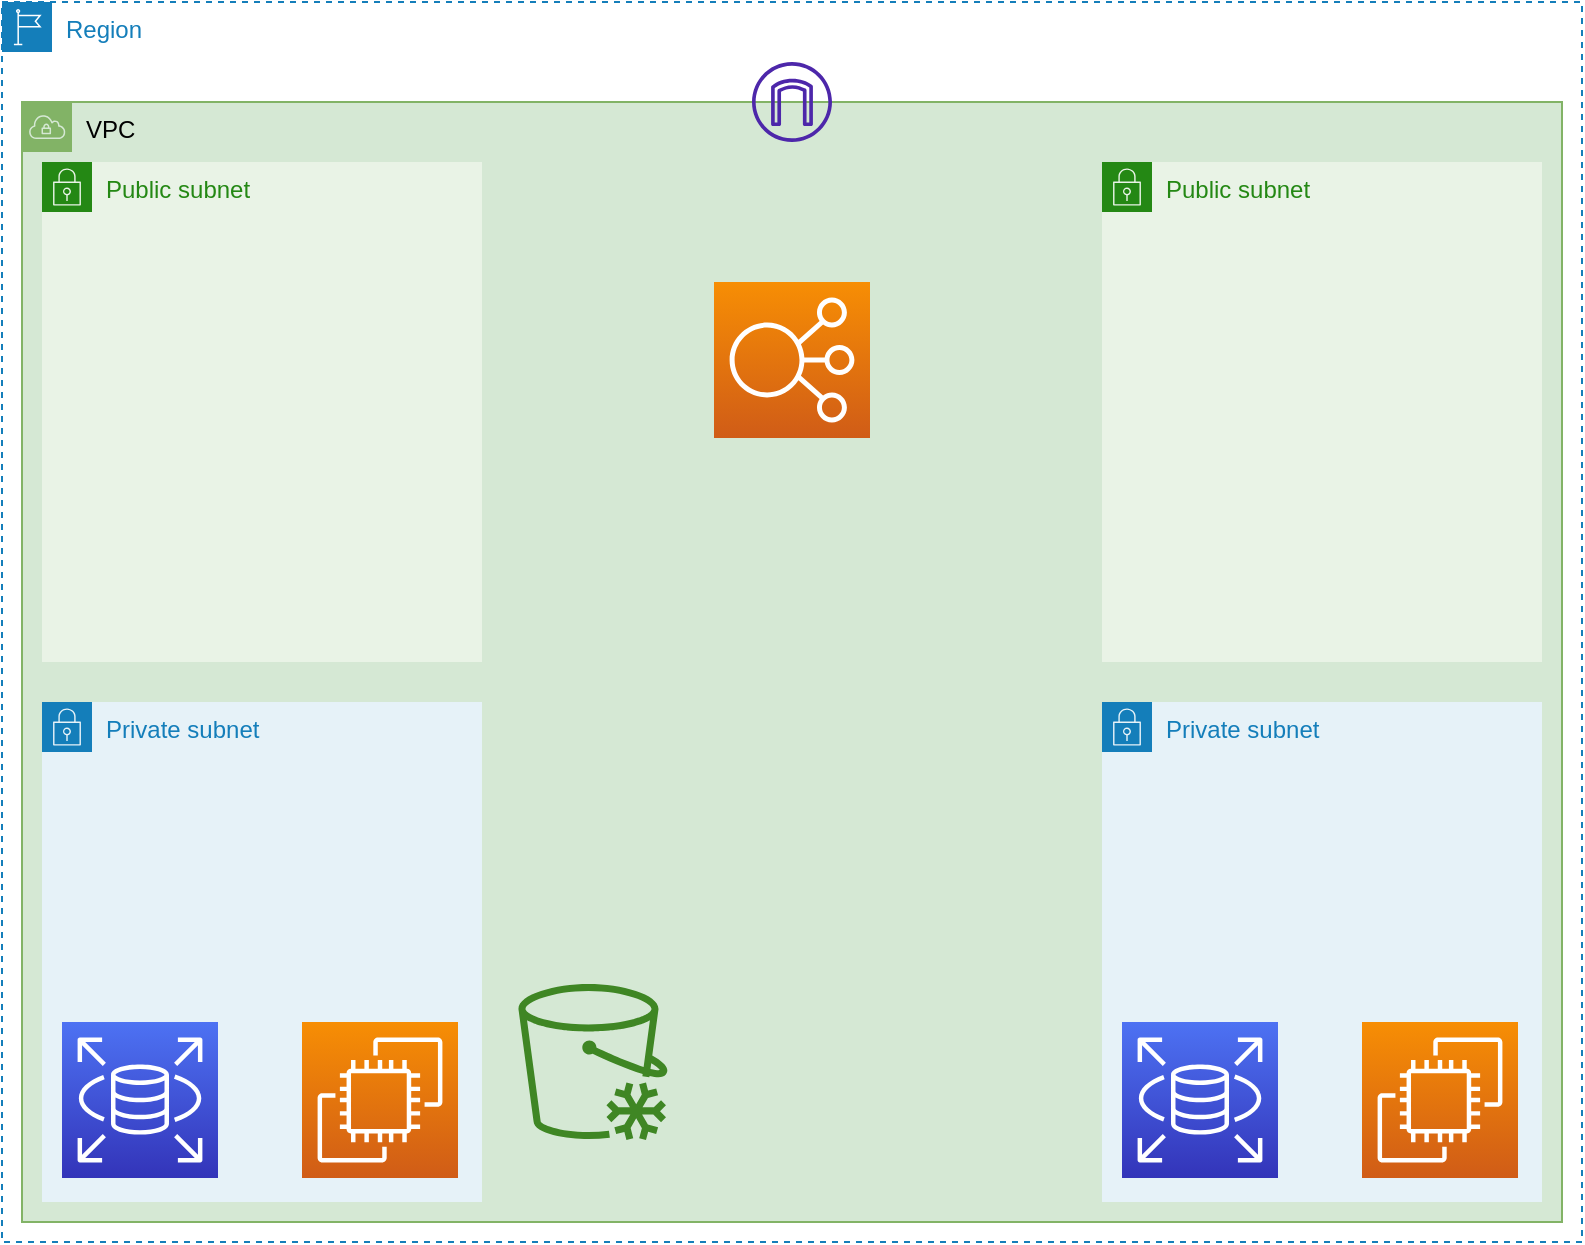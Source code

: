 <mxfile version="17.4.6" type="github">
  <diagram id="zwI81vxztdY5gV2N3vM5" name="Page-1">
    <mxGraphModel dx="1358" dy="719" grid="1" gridSize="10" guides="1" tooltips="1" connect="1" arrows="1" fold="1" page="1" pageScale="1" pageWidth="850" pageHeight="1100" math="0" shadow="0">
      <root>
        <mxCell id="0" />
        <mxCell id="1" parent="0" />
        <mxCell id="OwTFDTle-X6B8ao1zENb-11" value="Region" style="points=[[0,0],[0.25,0],[0.5,0],[0.75,0],[1,0],[1,0.25],[1,0.5],[1,0.75],[1,1],[0.75,1],[0.5,1],[0.25,1],[0,1],[0,0.75],[0,0.5],[0,0.25]];outlineConnect=0;gradientColor=none;html=1;whiteSpace=wrap;fontSize=12;fontStyle=0;container=1;pointerEvents=0;collapsible=0;recursiveResize=0;shape=mxgraph.aws4.group;grIcon=mxgraph.aws4.group_region;strokeColor=#147EBA;fillColor=none;verticalAlign=top;align=left;spacingLeft=30;fontColor=#147EBA;dashed=1;" vertex="1" parent="1">
          <mxGeometry x="130" y="20" width="790" height="620" as="geometry" />
        </mxCell>
        <mxCell id="OwTFDTle-X6B8ao1zENb-10" value="VPC" style="points=[[0,0],[0.25,0],[0.5,0],[0.75,0],[1,0],[1,0.25],[1,0.5],[1,0.75],[1,1],[0.75,1],[0.5,1],[0.25,1],[0,1],[0,0.75],[0,0.5],[0,0.25]];outlineConnect=0;html=1;whiteSpace=wrap;fontSize=12;fontStyle=0;container=1;pointerEvents=0;collapsible=0;recursiveResize=0;shape=mxgraph.aws4.group;grIcon=mxgraph.aws4.group_vpc;strokeColor=#82b366;fillColor=#d5e8d4;verticalAlign=top;align=left;spacingLeft=30;dashed=0;" vertex="1" parent="OwTFDTle-X6B8ao1zENb-11">
          <mxGeometry x="10" y="50" width="770" height="560" as="geometry" />
        </mxCell>
        <mxCell id="OwTFDTle-X6B8ao1zENb-28" value="Private subnet" style="points=[[0,0],[0.25,0],[0.5,0],[0.75,0],[1,0],[1,0.25],[1,0.5],[1,0.75],[1,1],[0.75,1],[0.5,1],[0.25,1],[0,1],[0,0.75],[0,0.5],[0,0.25]];outlineConnect=0;gradientColor=none;html=1;whiteSpace=wrap;fontSize=12;fontStyle=0;container=1;pointerEvents=0;collapsible=0;recursiveResize=0;shape=mxgraph.aws4.group;grIcon=mxgraph.aws4.group_security_group;grStroke=0;strokeColor=#147EBA;fillColor=#E6F2F8;verticalAlign=top;align=left;spacingLeft=30;fontColor=#147EBA;dashed=0;" vertex="1" parent="OwTFDTle-X6B8ao1zENb-10">
          <mxGeometry x="10" y="300" width="220" height="250" as="geometry" />
        </mxCell>
        <mxCell id="OwTFDTle-X6B8ao1zENb-4" value="" style="sketch=0;points=[[0,0,0],[0.25,0,0],[0.5,0,0],[0.75,0,0],[1,0,0],[0,1,0],[0.25,1,0],[0.5,1,0],[0.75,1,0],[1,1,0],[0,0.25,0],[0,0.5,0],[0,0.75,0],[1,0.25,0],[1,0.5,0],[1,0.75,0]];outlineConnect=0;fontColor=#232F3E;gradientColor=#4D72F3;gradientDirection=north;fillColor=#3334B9;strokeColor=#ffffff;dashed=0;verticalLabelPosition=bottom;verticalAlign=top;align=center;html=1;fontSize=12;fontStyle=0;aspect=fixed;shape=mxgraph.aws4.resourceIcon;resIcon=mxgraph.aws4.rds;" vertex="1" parent="OwTFDTle-X6B8ao1zENb-28">
          <mxGeometry x="10" y="160" width="78" height="78" as="geometry" />
        </mxCell>
        <mxCell id="OwTFDTle-X6B8ao1zENb-30" value="" style="sketch=0;points=[[0,0,0],[0.25,0,0],[0.5,0,0],[0.75,0,0],[1,0,0],[0,1,0],[0.25,1,0],[0.5,1,0],[0.75,1,0],[1,1,0],[0,0.25,0],[0,0.5,0],[0,0.75,0],[1,0.25,0],[1,0.5,0],[1,0.75,0]];outlineConnect=0;fontColor=#232F3E;gradientColor=#F78E04;gradientDirection=north;fillColor=#D05C17;strokeColor=#ffffff;dashed=0;verticalLabelPosition=bottom;verticalAlign=top;align=center;html=1;fontSize=12;fontStyle=0;aspect=fixed;shape=mxgraph.aws4.resourceIcon;resIcon=mxgraph.aws4.ec2;" vertex="1" parent="OwTFDTle-X6B8ao1zENb-28">
          <mxGeometry x="130" y="160" width="78" height="78" as="geometry" />
        </mxCell>
        <mxCell id="OwTFDTle-X6B8ao1zENb-37" value="Public subnet" style="points=[[0,0],[0.25,0],[0.5,0],[0.75,0],[1,0],[1,0.25],[1,0.5],[1,0.75],[1,1],[0.75,1],[0.5,1],[0.25,1],[0,1],[0,0.75],[0,0.5],[0,0.25]];outlineConnect=0;gradientColor=none;html=1;whiteSpace=wrap;fontSize=12;fontStyle=0;container=1;pointerEvents=0;collapsible=0;recursiveResize=0;shape=mxgraph.aws4.group;grIcon=mxgraph.aws4.group_security_group;grStroke=0;strokeColor=#248814;fillColor=#E9F3E6;verticalAlign=top;align=left;spacingLeft=30;fontColor=#248814;dashed=0;" vertex="1" parent="OwTFDTle-X6B8ao1zENb-10">
          <mxGeometry x="540" y="30" width="220" height="250" as="geometry" />
        </mxCell>
        <mxCell id="OwTFDTle-X6B8ao1zENb-40" value="Private subnet" style="points=[[0,0],[0.25,0],[0.5,0],[0.75,0],[1,0],[1,0.25],[1,0.5],[1,0.75],[1,1],[0.75,1],[0.5,1],[0.25,1],[0,1],[0,0.75],[0,0.5],[0,0.25]];outlineConnect=0;gradientColor=none;html=1;whiteSpace=wrap;fontSize=12;fontStyle=0;container=1;pointerEvents=0;collapsible=0;recursiveResize=0;shape=mxgraph.aws4.group;grIcon=mxgraph.aws4.group_security_group;grStroke=0;strokeColor=#147EBA;fillColor=#E6F2F8;verticalAlign=top;align=left;spacingLeft=30;fontColor=#147EBA;dashed=0;" vertex="1" parent="OwTFDTle-X6B8ao1zENb-10">
          <mxGeometry x="540" y="300" width="220" height="250" as="geometry" />
        </mxCell>
        <mxCell id="OwTFDTle-X6B8ao1zENb-42" value="" style="sketch=0;points=[[0,0,0],[0.25,0,0],[0.5,0,0],[0.75,0,0],[1,0,0],[0,1,0],[0.25,1,0],[0.5,1,0],[0.75,1,0],[1,1,0],[0,0.25,0],[0,0.5,0],[0,0.75,0],[1,0.25,0],[1,0.5,0],[1,0.75,0]];outlineConnect=0;fontColor=#232F3E;gradientColor=#4D72F3;gradientDirection=north;fillColor=#3334B9;strokeColor=#ffffff;dashed=0;verticalLabelPosition=bottom;verticalAlign=top;align=center;html=1;fontSize=12;fontStyle=0;aspect=fixed;shape=mxgraph.aws4.resourceIcon;resIcon=mxgraph.aws4.rds;" vertex="1" parent="OwTFDTle-X6B8ao1zENb-40">
          <mxGeometry x="10" y="160" width="78" height="78" as="geometry" />
        </mxCell>
        <mxCell id="OwTFDTle-X6B8ao1zENb-45" value="" style="sketch=0;points=[[0,0,0],[0.25,0,0],[0.5,0,0],[0.75,0,0],[1,0,0],[0,1,0],[0.25,1,0],[0.5,1,0],[0.75,1,0],[1,1,0],[0,0.25,0],[0,0.5,0],[0,0.75,0],[1,0.25,0],[1,0.5,0],[1,0.75,0]];outlineConnect=0;fontColor=#232F3E;gradientColor=#F78E04;gradientDirection=north;fillColor=#D05C17;strokeColor=#ffffff;dashed=0;verticalLabelPosition=bottom;verticalAlign=top;align=center;html=1;fontSize=12;fontStyle=0;aspect=fixed;shape=mxgraph.aws4.resourceIcon;resIcon=mxgraph.aws4.ec2;" vertex="1" parent="OwTFDTle-X6B8ao1zENb-40">
          <mxGeometry x="130" y="160" width="78" height="78" as="geometry" />
        </mxCell>
        <mxCell id="OwTFDTle-X6B8ao1zENb-33" value="" style="sketch=0;outlineConnect=0;fontColor=#232F3E;gradientColor=none;fillColor=#4D27AA;strokeColor=none;dashed=0;verticalLabelPosition=bottom;verticalAlign=top;align=center;html=1;fontSize=12;fontStyle=0;aspect=fixed;pointerEvents=1;shape=mxgraph.aws4.internet_gateway;" vertex="1" parent="OwTFDTle-X6B8ao1zENb-10">
          <mxGeometry x="365" y="-20" width="40" height="40" as="geometry" />
        </mxCell>
        <mxCell id="OwTFDTle-X6B8ao1zENb-44" value="Public subnet" style="points=[[0,0],[0.25,0],[0.5,0],[0.75,0],[1,0],[1,0.25],[1,0.5],[1,0.75],[1,1],[0.75,1],[0.5,1],[0.25,1],[0,1],[0,0.75],[0,0.5],[0,0.25]];outlineConnect=0;gradientColor=none;html=1;whiteSpace=wrap;fontSize=12;fontStyle=0;container=1;pointerEvents=0;collapsible=0;recursiveResize=0;shape=mxgraph.aws4.group;grIcon=mxgraph.aws4.group_security_group;grStroke=0;strokeColor=#248814;fillColor=#E9F3E6;verticalAlign=top;align=left;spacingLeft=30;fontColor=#248814;dashed=0;" vertex="1" parent="OwTFDTle-X6B8ao1zENb-10">
          <mxGeometry x="10" y="30" width="220" height="250" as="geometry" />
        </mxCell>
        <mxCell id="OwTFDTle-X6B8ao1zENb-31" value="" style="sketch=0;points=[[0,0,0],[0.25,0,0],[0.5,0,0],[0.75,0,0],[1,0,0],[0,1,0],[0.25,1,0],[0.5,1,0],[0.75,1,0],[1,1,0],[0,0.25,0],[0,0.5,0],[0,0.75,0],[1,0.25,0],[1,0.5,0],[1,0.75,0]];outlineConnect=0;fontColor=#232F3E;gradientColor=#F78E04;gradientDirection=north;fillColor=#D05C17;strokeColor=#ffffff;dashed=0;verticalLabelPosition=bottom;verticalAlign=top;align=center;html=1;fontSize=12;fontStyle=0;aspect=fixed;shape=mxgraph.aws4.resourceIcon;resIcon=mxgraph.aws4.elastic_load_balancing;" vertex="1" parent="OwTFDTle-X6B8ao1zENb-10">
          <mxGeometry x="346" y="90" width="78" height="78" as="geometry" />
        </mxCell>
        <mxCell id="OwTFDTle-X6B8ao1zENb-9" value="" style="shape=image;html=1;verticalAlign=top;verticalLabelPosition=bottom;labelBackgroundColor=#ffffff;imageAspect=0;aspect=fixed;image=https://cdn1.iconfinder.com/data/icons/computer-hardware-hand-drawn-vol-2/52/processor__computer__microchip__cpu__chip__device__frequency-128.png" vertex="1" parent="OwTFDTle-X6B8ao1zENb-10">
          <mxGeometry x="356" y="250" width="68" height="68" as="geometry" />
        </mxCell>
        <mxCell id="OwTFDTle-X6B8ao1zENb-46" value="" style="sketch=0;outlineConnect=0;fontColor=#232F3E;gradientColor=none;fillColor=#3F8624;strokeColor=none;dashed=0;verticalLabelPosition=bottom;verticalAlign=top;align=center;html=1;fontSize=12;fontStyle=0;aspect=fixed;pointerEvents=1;shape=mxgraph.aws4.glacier;" vertex="1" parent="OwTFDTle-X6B8ao1zENb-10">
          <mxGeometry x="248" y="441" width="75" height="78" as="geometry" />
        </mxCell>
      </root>
    </mxGraphModel>
  </diagram>
</mxfile>
